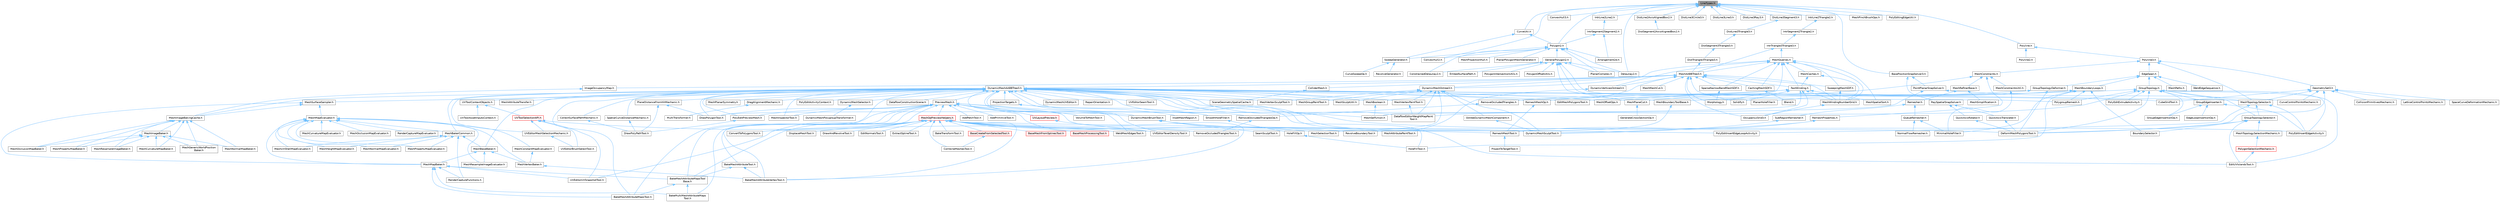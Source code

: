 digraph "LineTypes.h"
{
 // INTERACTIVE_SVG=YES
 // LATEX_PDF_SIZE
  bgcolor="transparent";
  edge [fontname=Helvetica,fontsize=10,labelfontname=Helvetica,labelfontsize=10];
  node [fontname=Helvetica,fontsize=10,shape=box,height=0.2,width=0.4];
  Node1 [id="Node000001",label="LineTypes.h",height=0.2,width=0.4,color="gray40", fillcolor="grey60", style="filled", fontcolor="black",tooltip=" "];
  Node1 -> Node2 [id="edge1_Node000001_Node000002",dir="back",color="steelblue1",style="solid",tooltip=" "];
  Node2 [id="Node000002",label="BasePositionSnapSolver3.h",height=0.2,width=0.4,color="grey40", fillcolor="white", style="filled",URL="$d4/d62/BasePositionSnapSolver3_8h.html",tooltip=" "];
  Node2 -> Node3 [id="edge2_Node000002_Node000003",dir="back",color="steelblue1",style="solid",tooltip=" "];
  Node3 [id="Node000003",label="PointPlanarSnapSolver.h",height=0.2,width=0.4,color="grey40", fillcolor="white", style="filled",URL="$d7/de6/PointPlanarSnapSolver_8h.html",tooltip=" "];
  Node3 -> Node4 [id="edge3_Node000003_Node000004",dir="back",color="steelblue1",style="solid",tooltip=" "];
  Node4 [id="Node000004",label="CurveControlPointsMechanic.h",height=0.2,width=0.4,color="grey40", fillcolor="white", style="filled",URL="$d4/d87/CurveControlPointsMechanic_8h.html",tooltip=" "];
  Node3 -> Node5 [id="edge4_Node000003_Node000005",dir="back",color="steelblue1",style="solid",tooltip=" "];
  Node5 [id="Node000005",label="DrawPolygonTool.h",height=0.2,width=0.4,color="grey40", fillcolor="white", style="filled",URL="$d0/d15/DrawPolygonTool_8h.html",tooltip=" "];
  Node2 -> Node6 [id="edge5_Node000002_Node000006",dir="back",color="steelblue1",style="solid",tooltip=" "];
  Node6 [id="Node000006",label="RaySpatialSnapSolver.h",height=0.2,width=0.4,color="grey40", fillcolor="white", style="filled",URL="$d5/d2f/RaySpatialSnapSolver_8h.html",tooltip=" "];
  Node6 -> Node7 [id="edge6_Node000006_Node000007",dir="back",color="steelblue1",style="solid",tooltip=" "];
  Node7 [id="Node000007",label="QuickAxisRotator.h",height=0.2,width=0.4,color="grey40", fillcolor="white", style="filled",URL="$d4/d34/QuickAxisRotator_8h.html",tooltip=" "];
  Node7 -> Node8 [id="edge7_Node000007_Node000008",dir="back",color="steelblue1",style="solid",tooltip=" "];
  Node8 [id="Node000008",label="DeformMeshPolygonsTool.h",height=0.2,width=0.4,color="grey40", fillcolor="white", style="filled",URL="$db/d72/DeformMeshPolygonsTool_8h.html",tooltip=" "];
  Node6 -> Node9 [id="edge8_Node000006_Node000009",dir="back",color="steelblue1",style="solid",tooltip=" "];
  Node9 [id="Node000009",label="QuickAxisTranslater.h",height=0.2,width=0.4,color="grey40", fillcolor="white", style="filled",URL="$dd/d73/QuickAxisTranslater_8h.html",tooltip=" "];
  Node9 -> Node8 [id="edge9_Node000009_Node000008",dir="back",color="steelblue1",style="solid",tooltip=" "];
  Node1 -> Node10 [id="edge10_Node000001_Node000010",dir="back",color="steelblue1",style="solid",tooltip=" "];
  Node10 [id="Node000010",label="ConvexHull2.h",height=0.2,width=0.4,color="grey40", fillcolor="white", style="filled",URL="$df/dc5/ConvexHull2_8h.html",tooltip=" "];
  Node1 -> Node11 [id="edge11_Node000001_Node000011",dir="back",color="steelblue1",style="solid",tooltip=" "];
  Node11 [id="Node000011",label="ConvexHull3.h",height=0.2,width=0.4,color="grey40", fillcolor="white", style="filled",URL="$d2/d83/ConvexHull3_8h.html",tooltip=" "];
  Node1 -> Node12 [id="edge12_Node000001_Node000012",dir="back",color="steelblue1",style="solid",tooltip=" "];
  Node12 [id="Node000012",label="CurveUtil.h",height=0.2,width=0.4,color="grey40", fillcolor="white", style="filled",URL="$da/d1c/CurveUtil_8h.html",tooltip=" "];
  Node12 -> Node13 [id="edge13_Node000012_Node000013",dir="back",color="steelblue1",style="solid",tooltip=" "];
  Node13 [id="Node000013",label="Polygon2.h",height=0.2,width=0.4,color="grey40", fillcolor="white", style="filled",URL="$d7/d51/Polygon2_8h.html",tooltip=" "];
  Node13 -> Node14 [id="edge14_Node000013_Node000014",dir="back",color="steelblue1",style="solid",tooltip=" "];
  Node14 [id="Node000014",label="Arrangement2d.h",height=0.2,width=0.4,color="grey40", fillcolor="white", style="filled",URL="$de/d7e/Arrangement2d_8h.html",tooltip=" "];
  Node13 -> Node15 [id="edge15_Node000013_Node000015",dir="back",color="steelblue1",style="solid",tooltip=" "];
  Node15 [id="Node000015",label="ConstrainedDelaunay2.h",height=0.2,width=0.4,color="grey40", fillcolor="white", style="filled",URL="$de/dbf/ConstrainedDelaunay2_8h.html",tooltip=" "];
  Node13 -> Node10 [id="edge16_Node000013_Node000010",dir="back",color="steelblue1",style="solid",tooltip=" "];
  Node13 -> Node16 [id="edge17_Node000013_Node000016",dir="back",color="steelblue1",style="solid",tooltip=" "];
  Node16 [id="Node000016",label="Delaunay2.h",height=0.2,width=0.4,color="grey40", fillcolor="white", style="filled",URL="$d2/d4c/Delaunay2_8h.html",tooltip=" "];
  Node13 -> Node17 [id="edge18_Node000013_Node000017",dir="back",color="steelblue1",style="solid",tooltip=" "];
  Node17 [id="Node000017",label="GeneralPolygon2.h",height=0.2,width=0.4,color="grey40", fillcolor="white", style="filled",URL="$d2/d10/GeneralPolygon2_8h.html",tooltip=" "];
  Node17 -> Node15 [id="edge19_Node000017_Node000015",dir="back",color="steelblue1",style="solid",tooltip=" "];
  Node17 -> Node16 [id="edge20_Node000017_Node000016",dir="back",color="steelblue1",style="solid",tooltip=" "];
  Node17 -> Node18 [id="edge21_Node000017_Node000018",dir="back",color="steelblue1",style="solid",tooltip=" "];
  Node18 [id="Node000018",label="EmbedSurfacePath.h",height=0.2,width=0.4,color="grey40", fillcolor="white", style="filled",URL="$d6/da4/EmbedSurfacePath_8h.html",tooltip=" "];
  Node17 -> Node19 [id="edge22_Node000017_Node000019",dir="back",color="steelblue1",style="solid",tooltip=" "];
  Node19 [id="Node000019",label="MeshPlaneCut.h",height=0.2,width=0.4,color="grey40", fillcolor="white", style="filled",URL="$d1/d3d/MeshPlaneCut_8h.html",tooltip=" "];
  Node19 -> Node20 [id="edge23_Node000019_Node000020",dir="back",color="steelblue1",style="solid",tooltip=" "];
  Node20 [id="Node000020",label="GenerateCrossSectionOp.h",height=0.2,width=0.4,color="grey40", fillcolor="white", style="filled",URL="$d2/d21/GenerateCrossSectionOp_8h.html",tooltip=" "];
  Node17 -> Node21 [id="edge24_Node000017_Node000021",dir="back",color="steelblue1",style="solid",tooltip=" "];
  Node21 [id="Node000021",label="PlanarComplex.h",height=0.2,width=0.4,color="grey40", fillcolor="white", style="filled",URL="$dc/dcc/PlanarComplex_8h.html",tooltip=" "];
  Node17 -> Node22 [id="edge25_Node000017_Node000022",dir="back",color="steelblue1",style="solid",tooltip=" "];
  Node22 [id="Node000022",label="PlanarHoleFiller.h",height=0.2,width=0.4,color="grey40", fillcolor="white", style="filled",URL="$df/d0f/PlanarHoleFiller_8h.html",tooltip=" "];
  Node17 -> Node23 [id="edge26_Node000017_Node000023",dir="back",color="steelblue1",style="solid",tooltip=" "];
  Node23 [id="Node000023",label="PolygonIntersectionUtils.h",height=0.2,width=0.4,color="grey40", fillcolor="white", style="filled",URL="$d6/d8c/PolygonIntersectionUtils_8h.html",tooltip=" "];
  Node17 -> Node24 [id="edge27_Node000017_Node000024",dir="back",color="steelblue1",style="solid",tooltip=" "];
  Node24 [id="Node000024",label="PolygonOffsetUtils.h",height=0.2,width=0.4,color="grey40", fillcolor="white", style="filled",URL="$d6/dd5/PolygonOffsetUtils_8h.html",tooltip=" "];
  Node17 -> Node25 [id="edge28_Node000017_Node000025",dir="back",color="steelblue1",style="solid",tooltip=" "];
  Node25 [id="Node000025",label="PolygroupRemesh.h",height=0.2,width=0.4,color="grey40", fillcolor="white", style="filled",URL="$d7/df6/PolygroupRemesh_8h.html",tooltip=" "];
  Node13 -> Node26 [id="edge29_Node000013_Node000026",dir="back",color="steelblue1",style="solid",tooltip=" "];
  Node26 [id="Node000026",label="MeshProjectionHull.h",height=0.2,width=0.4,color="grey40", fillcolor="white", style="filled",URL="$dc/d5e/MeshProjectionHull_8h.html",tooltip=" "];
  Node13 -> Node21 [id="edge30_Node000013_Node000021",dir="back",color="steelblue1",style="solid",tooltip=" "];
  Node13 -> Node27 [id="edge31_Node000013_Node000027",dir="back",color="steelblue1",style="solid",tooltip=" "];
  Node27 [id="Node000027",label="PlanarPolygonMeshGenerator.h",height=0.2,width=0.4,color="grey40", fillcolor="white", style="filled",URL="$d4/db4/PlanarPolygonMeshGenerator_8h.html",tooltip=" "];
  Node13 -> Node28 [id="edge32_Node000013_Node000028",dir="back",color="steelblue1",style="solid",tooltip=" "];
  Node28 [id="Node000028",label="SweepGenerator.h",height=0.2,width=0.4,color="grey40", fillcolor="white", style="filled",URL="$df/dab/SweepGenerator_8h.html",tooltip=" "];
  Node28 -> Node29 [id="edge33_Node000028_Node000029",dir="back",color="steelblue1",style="solid",tooltip=" "];
  Node29 [id="Node000029",label="CurveSweepOp.h",height=0.2,width=0.4,color="grey40", fillcolor="white", style="filled",URL="$da/d58/CurveSweepOp_8h.html",tooltip=" "];
  Node28 -> Node30 [id="edge34_Node000028_Node000030",dir="back",color="steelblue1",style="solid",tooltip=" "];
  Node30 [id="Node000030",label="RevolveGenerator.h",height=0.2,width=0.4,color="grey40", fillcolor="white", style="filled",URL="$dd/d0a/RevolveGenerator_8h.html",tooltip=" "];
  Node12 -> Node28 [id="edge35_Node000012_Node000028",dir="back",color="steelblue1",style="solid",tooltip=" "];
  Node1 -> Node16 [id="edge36_Node000001_Node000016",dir="back",color="steelblue1",style="solid",tooltip=" "];
  Node1 -> Node31 [id="edge37_Node000001_Node000031",dir="back",color="steelblue1",style="solid",tooltip=" "];
  Node31 [id="Node000031",label="DistLine2AxisAlignedBox2.h",height=0.2,width=0.4,color="grey40", fillcolor="white", style="filled",URL="$da/d61/DistLine2AxisAlignedBox2_8h.html",tooltip=" "];
  Node31 -> Node32 [id="edge38_Node000031_Node000032",dir="back",color="steelblue1",style="solid",tooltip=" "];
  Node32 [id="Node000032",label="DistSegment2AxisAlignedBox2.h",height=0.2,width=0.4,color="grey40", fillcolor="white", style="filled",URL="$da/da9/DistSegment2AxisAlignedBox2_8h.html",tooltip=" "];
  Node1 -> Node33 [id="edge39_Node000001_Node000033",dir="back",color="steelblue1",style="solid",tooltip=" "];
  Node33 [id="Node000033",label="DistLine3Circle3.h",height=0.2,width=0.4,color="grey40", fillcolor="white", style="filled",URL="$dc/d29/DistLine3Circle3_8h.html",tooltip=" "];
  Node1 -> Node34 [id="edge40_Node000001_Node000034",dir="back",color="steelblue1",style="solid",tooltip=" "];
  Node34 [id="Node000034",label="DistLine3Line3.h",height=0.2,width=0.4,color="grey40", fillcolor="white", style="filled",URL="$de/de2/DistLine3Line3_8h.html",tooltip=" "];
  Node1 -> Node35 [id="edge41_Node000001_Node000035",dir="back",color="steelblue1",style="solid",tooltip=" "];
  Node35 [id="Node000035",label="DistLine3Ray3.h",height=0.2,width=0.4,color="grey40", fillcolor="white", style="filled",URL="$d3/dcb/DistLine3Ray3_8h.html",tooltip=" "];
  Node1 -> Node36 [id="edge42_Node000001_Node000036",dir="back",color="steelblue1",style="solid",tooltip=" "];
  Node36 [id="Node000036",label="DistLine3Segment3.h",height=0.2,width=0.4,color="grey40", fillcolor="white", style="filled",URL="$dc/d93/DistLine3Segment3_8h.html",tooltip=" "];
  Node36 -> Node37 [id="edge43_Node000036_Node000037",dir="back",color="steelblue1",style="solid",tooltip=" "];
  Node37 [id="Node000037",label="DistLine3Triangle3.h",height=0.2,width=0.4,color="grey40", fillcolor="white", style="filled",URL="$de/dee/DistLine3Triangle3_8h.html",tooltip=" "];
  Node37 -> Node38 [id="edge44_Node000037_Node000038",dir="back",color="steelblue1",style="solid",tooltip=" "];
  Node38 [id="Node000038",label="DistSegment3Triangle3.h",height=0.2,width=0.4,color="grey40", fillcolor="white", style="filled",URL="$d0/d42/DistSegment3Triangle3_8h.html",tooltip=" "];
  Node38 -> Node39 [id="edge45_Node000038_Node000039",dir="back",color="steelblue1",style="solid",tooltip=" "];
  Node39 [id="Node000039",label="DistTriangle3Triangle3.h",height=0.2,width=0.4,color="grey40", fillcolor="white", style="filled",URL="$d3/d05/DistTriangle3Triangle3_8h.html",tooltip=" "];
  Node39 -> Node40 [id="edge46_Node000039_Node000040",dir="back",color="steelblue1",style="solid",tooltip=" "];
  Node40 [id="Node000040",label="MeshAABBTree3.h",height=0.2,width=0.4,color="grey40", fillcolor="white", style="filled",URL="$d8/d90/MeshAABBTree3_8h.html",tooltip=" "];
  Node40 -> Node41 [id="edge47_Node000040_Node000041",dir="back",color="steelblue1",style="solid",tooltip=" "];
  Node41 [id="Node000041",label="CachingMeshSDF.h",height=0.2,width=0.4,color="grey40", fillcolor="white", style="filled",URL="$d3/de9/CachingMeshSDF_8h.html",tooltip=" "];
  Node41 -> Node42 [id="edge48_Node000041_Node000042",dir="back",color="steelblue1",style="solid",tooltip=" "];
  Node42 [id="Node000042",label="Blend.h",height=0.2,width=0.4,color="grey40", fillcolor="white", style="filled",URL="$d4/d80/Blend_8h.html",tooltip=" "];
  Node40 -> Node43 [id="edge49_Node000040_Node000043",dir="back",color="steelblue1",style="solid",tooltip=" "];
  Node43 [id="Node000043",label="ColliderMesh.h",height=0.2,width=0.4,color="grey40", fillcolor="white", style="filled",URL="$d8/d3c/ColliderMesh_8h.html",tooltip=" "];
  Node43 -> Node44 [id="edge50_Node000043_Node000044",dir="back",color="steelblue1",style="solid",tooltip=" "];
  Node44 [id="Node000044",label="SceneGeometrySpatialCache.h",height=0.2,width=0.4,color="grey40", fillcolor="white", style="filled",URL="$d6/d6f/SceneGeometrySpatialCache_8h.html",tooltip=" "];
  Node40 -> Node45 [id="edge51_Node000040_Node000045",dir="back",color="steelblue1",style="solid",tooltip=" "];
  Node45 [id="Node000045",label="DynamicMeshAABBTree3.h",height=0.2,width=0.4,color="grey40", fillcolor="white", style="filled",URL="$d5/d0d/DynamicMeshAABBTree3_8h.html",tooltip=" "];
  Node45 -> Node46 [id="edge52_Node000045_Node000046",dir="back",color="steelblue1",style="solid",tooltip=" "];
  Node46 [id="Node000046",label="BakeMeshAttributeMapsTool.h",height=0.2,width=0.4,color="grey40", fillcolor="white", style="filled",URL="$d8/d14/BakeMeshAttributeMapsTool_8h.html",tooltip=" "];
  Node45 -> Node47 [id="edge53_Node000045_Node000047",dir="back",color="steelblue1",style="solid",tooltip=" "];
  Node47 [id="Node000047",label="BakeMeshAttributeVertexTool.h",height=0.2,width=0.4,color="grey40", fillcolor="white", style="filled",URL="$d6/d76/BakeMeshAttributeVertexTool_8h.html",tooltip=" "];
  Node45 -> Node48 [id="edge54_Node000045_Node000048",dir="back",color="steelblue1",style="solid",tooltip=" "];
  Node48 [id="Node000048",label="CollectSurfacePathMechanic.h",height=0.2,width=0.4,color="grey40", fillcolor="white", style="filled",URL="$d5/dd0/CollectSurfacePathMechanic_8h.html",tooltip=" "];
  Node48 -> Node49 [id="edge55_Node000048_Node000049",dir="back",color="steelblue1",style="solid",tooltip=" "];
  Node49 [id="Node000049",label="DrawPolyPathTool.h",height=0.2,width=0.4,color="grey40", fillcolor="white", style="filled",URL="$dc/d3e/DrawPolyPathTool_8h.html",tooltip=" "];
  Node45 -> Node50 [id="edge56_Node000045_Node000050",dir="back",color="steelblue1",style="solid",tooltip=" "];
  Node50 [id="Node000050",label="CubeGridTool.h",height=0.2,width=0.4,color="grey40", fillcolor="white", style="filled",URL="$d3/d38/CubeGridTool_8h.html",tooltip=" "];
  Node45 -> Node51 [id="edge57_Node000045_Node000051",dir="back",color="steelblue1",style="solid",tooltip=" "];
  Node51 [id="Node000051",label="DataflowConstructionScene.h",height=0.2,width=0.4,color="grey40", fillcolor="white", style="filled",URL="$d7/d24/DataflowConstructionScene_8h.html",tooltip=" "];
  Node45 -> Node52 [id="edge58_Node000045_Node000052",dir="back",color="steelblue1",style="solid",tooltip=" "];
  Node52 [id="Node000052",label="DataflowEditorWeightMapPaint\lTool.h",height=0.2,width=0.4,color="grey40", fillcolor="white", style="filled",URL="$db/d46/DataflowEditorWeightMapPaintTool_8h.html",tooltip=" "];
  Node45 -> Node8 [id="edge59_Node000045_Node000008",dir="back",color="steelblue1",style="solid",tooltip=" "];
  Node45 -> Node53 [id="edge60_Node000045_Node000053",dir="back",color="steelblue1",style="solid",tooltip=" "];
  Node53 [id="Node000053",label="DragAlignmentMechanic.h",height=0.2,width=0.4,color="grey40", fillcolor="white", style="filled",URL="$d1/d74/DragAlignmentMechanic_8h.html",tooltip=" "];
  Node53 -> Node54 [id="edge61_Node000053_Node000054",dir="back",color="steelblue1",style="solid",tooltip=" "];
  Node54 [id="Node000054",label="MultiTransformer.h",height=0.2,width=0.4,color="grey40", fillcolor="white", style="filled",URL="$d1/d6f/MultiTransformer_8h.html",tooltip=" "];
  Node45 -> Node5 [id="edge62_Node000045_Node000005",dir="back",color="steelblue1",style="solid",tooltip=" "];
  Node45 -> Node55 [id="edge63_Node000045_Node000055",dir="back",color="steelblue1",style="solid",tooltip=" "];
  Node55 [id="Node000055",label="DynamicMeshBrushTool.h",height=0.2,width=0.4,color="grey40", fillcolor="white", style="filled",URL="$da/d04/DynamicMeshBrushTool_8h.html",tooltip=" "];
  Node55 -> Node56 [id="edge64_Node000055_Node000056",dir="back",color="steelblue1",style="solid",tooltip=" "];
  Node56 [id="Node000056",label="MeshAttributePaintTool.h",height=0.2,width=0.4,color="grey40", fillcolor="white", style="filled",URL="$d3/d29/MeshAttributePaintTool_8h.html",tooltip=" "];
  Node55 -> Node57 [id="edge65_Node000055_Node000057",dir="back",color="steelblue1",style="solid",tooltip=" "];
  Node57 [id="Node000057",label="MeshSelectionTool.h",height=0.2,width=0.4,color="grey40", fillcolor="white", style="filled",URL="$d8/d80/MeshSelectionTool_8h.html",tooltip=" "];
  Node55 -> Node58 [id="edge66_Node000055_Node000058",dir="back",color="steelblue1",style="solid",tooltip=" "];
  Node58 [id="Node000058",label="SeamSculptTool.h",height=0.2,width=0.4,color="grey40", fillcolor="white", style="filled",URL="$d1/d31/SeamSculptTool_8h.html",tooltip=" "];
  Node45 -> Node59 [id="edge67_Node000045_Node000059",dir="back",color="steelblue1",style="solid",tooltip=" "];
  Node59 [id="Node000059",label="DynamicMeshSculptTool.h",height=0.2,width=0.4,color="grey40", fillcolor="white", style="filled",URL="$d6/d16/DynamicMeshSculptTool_8h.html",tooltip=" "];
  Node45 -> Node60 [id="edge68_Node000045_Node000060",dir="back",color="steelblue1",style="solid",tooltip=" "];
  Node60 [id="Node000060",label="DynamicMeshSelector.h",height=0.2,width=0.4,color="grey40", fillcolor="white", style="filled",URL="$dc/d01/DynamicMeshSelector_8h.html",tooltip=" "];
  Node60 -> Node61 [id="edge69_Node000060_Node000061",dir="back",color="steelblue1",style="solid",tooltip=" "];
  Node61 [id="Node000061",label="DynamicMeshPolygroupTransformer.h",height=0.2,width=0.4,color="grey40", fillcolor="white", style="filled",URL="$dc/db2/DynamicMeshPolygroupTransformer_8h.html",tooltip=" "];
  Node45 -> Node62 [id="edge70_Node000045_Node000062",dir="back",color="steelblue1",style="solid",tooltip=" "];
  Node62 [id="Node000062",label="DynamicMeshUVEditor.h",height=0.2,width=0.4,color="grey40", fillcolor="white", style="filled",URL="$d9/d1e/DynamicMeshUVEditor_8h.html",tooltip=" "];
  Node45 -> Node63 [id="edge71_Node000045_Node000063",dir="back",color="steelblue1",style="solid",tooltip=" "];
  Node63 [id="Node000063",label="EditMeshPolygonsTool.h",height=0.2,width=0.4,color="grey40", fillcolor="white", style="filled",URL="$d5/d72/EditMeshPolygonsTool_8h.html",tooltip=" "];
  Node45 -> Node64 [id="edge72_Node000045_Node000064",dir="back",color="steelblue1",style="solid",tooltip=" "];
  Node64 [id="Node000064",label="EditUVIslandsTool.h",height=0.2,width=0.4,color="grey40", fillcolor="white", style="filled",URL="$d0/de4/EditUVIslandsTool_8h.html",tooltip=" "];
  Node45 -> Node65 [id="edge73_Node000045_Node000065",dir="back",color="steelblue1",style="solid",tooltip=" "];
  Node65 [id="Node000065",label="HoleFillTool.h",height=0.2,width=0.4,color="grey40", fillcolor="white", style="filled",URL="$da/d02/HoleFillTool_8h.html",tooltip=" "];
  Node45 -> Node66 [id="edge74_Node000045_Node000066",dir="back",color="steelblue1",style="solid",tooltip=" "];
  Node66 [id="Node000066",label="MeshAttributeTransfer.h",height=0.2,width=0.4,color="grey40", fillcolor="white", style="filled",URL="$dc/d1c/MeshAttributeTransfer_8h.html",tooltip=" "];
  Node45 -> Node67 [id="edge75_Node000045_Node000067",dir="back",color="steelblue1",style="solid",tooltip=" "];
  Node67 [id="Node000067",label="MeshBakerCommon.h",height=0.2,width=0.4,color="grey40", fillcolor="white", style="filled",URL="$d9/d92/MeshBakerCommon_8h.html",tooltip=" "];
  Node67 -> Node68 [id="edge76_Node000067_Node000068",dir="back",color="steelblue1",style="solid",tooltip=" "];
  Node68 [id="Node000068",label="MeshBaseBaker.h",height=0.2,width=0.4,color="grey40", fillcolor="white", style="filled",URL="$d7/ddc/MeshBaseBaker_8h.html",tooltip=" "];
  Node68 -> Node69 [id="edge77_Node000068_Node000069",dir="back",color="steelblue1",style="solid",tooltip=" "];
  Node69 [id="Node000069",label="MeshMapBaker.h",height=0.2,width=0.4,color="grey40", fillcolor="white", style="filled",URL="$d5/d05/MeshMapBaker_8h.html",tooltip=" "];
  Node69 -> Node46 [id="edge78_Node000069_Node000046",dir="back",color="steelblue1",style="solid",tooltip=" "];
  Node69 -> Node70 [id="edge79_Node000069_Node000070",dir="back",color="steelblue1",style="solid",tooltip=" "];
  Node70 [id="Node000070",label="BakeMeshAttributeMapsTool\lBase.h",height=0.2,width=0.4,color="grey40", fillcolor="white", style="filled",URL="$dc/d68/BakeMeshAttributeMapsToolBase_8h.html",tooltip=" "];
  Node70 -> Node46 [id="edge80_Node000070_Node000046",dir="back",color="steelblue1",style="solid",tooltip=" "];
  Node70 -> Node71 [id="edge81_Node000070_Node000071",dir="back",color="steelblue1",style="solid",tooltip=" "];
  Node71 [id="Node000071",label="BakeMultiMeshAttributeMaps\lTool.h",height=0.2,width=0.4,color="grey40", fillcolor="white", style="filled",URL="$d7/d65/BakeMultiMeshAttributeMapsTool_8h.html",tooltip=" "];
  Node69 -> Node71 [id="edge82_Node000069_Node000071",dir="back",color="steelblue1",style="solid",tooltip=" "];
  Node69 -> Node72 [id="edge83_Node000069_Node000072",dir="back",color="steelblue1",style="solid",tooltip=" "];
  Node72 [id="Node000072",label="RenderCaptureFunctions.h",height=0.2,width=0.4,color="grey40", fillcolor="white", style="filled",URL="$d3/dc6/RenderCaptureFunctions_8h.html",tooltip=" "];
  Node69 -> Node73 [id="edge84_Node000069_Node000073",dir="back",color="steelblue1",style="solid",tooltip=" "];
  Node73 [id="Node000073",label="UVEditorUVSnapshotTool.h",height=0.2,width=0.4,color="grey40", fillcolor="white", style="filled",URL="$d4/dd6/UVEditorUVSnapshotTool_8h.html",tooltip=" "];
  Node68 -> Node74 [id="edge85_Node000068_Node000074",dir="back",color="steelblue1",style="solid",tooltip=" "];
  Node74 [id="Node000074",label="MeshResampleImageEvaluator.h",height=0.2,width=0.4,color="grey40", fillcolor="white", style="filled",URL="$df/de3/MeshResampleImageEvaluator_8h.html",tooltip=" "];
  Node68 -> Node75 [id="edge86_Node000068_Node000075",dir="back",color="steelblue1",style="solid",tooltip=" "];
  Node75 [id="Node000075",label="MeshVertexBaker.h",height=0.2,width=0.4,color="grey40", fillcolor="white", style="filled",URL="$df/d96/MeshVertexBaker_8h.html",tooltip=" "];
  Node75 -> Node47 [id="edge87_Node000075_Node000047",dir="back",color="steelblue1",style="solid",tooltip=" "];
  Node67 -> Node76 [id="edge88_Node000067_Node000076",dir="back",color="steelblue1",style="solid",tooltip=" "];
  Node76 [id="Node000076",label="MeshHeightMapEvaluator.h",height=0.2,width=0.4,color="grey40", fillcolor="white", style="filled",URL="$df/d45/MeshHeightMapEvaluator_8h.html",tooltip=" "];
  Node67 -> Node77 [id="edge89_Node000067_Node000077",dir="back",color="steelblue1",style="solid",tooltip=" "];
  Node77 [id="Node000077",label="MeshNormalMapEvaluator.h",height=0.2,width=0.4,color="grey40", fillcolor="white", style="filled",URL="$da/d03/MeshNormalMapEvaluator_8h.html",tooltip=" "];
  Node67 -> Node78 [id="edge90_Node000067_Node000078",dir="back",color="steelblue1",style="solid",tooltip=" "];
  Node78 [id="Node000078",label="MeshPropertyMapEvaluator.h",height=0.2,width=0.4,color="grey40", fillcolor="white", style="filled",URL="$d5/d6f/MeshPropertyMapEvaluator_8h.html",tooltip=" "];
  Node67 -> Node79 [id="edge91_Node000067_Node000079",dir="back",color="steelblue1",style="solid",tooltip=" "];
  Node79 [id="Node000079",label="MeshUVShellMapEvaluator.h",height=0.2,width=0.4,color="grey40", fillcolor="white", style="filled",URL="$da/d27/MeshUVShellMapEvaluator_8h.html",tooltip=" "];
  Node67 -> Node72 [id="edge92_Node000067_Node000072",dir="back",color="steelblue1",style="solid",tooltip=" "];
  Node45 -> Node68 [id="edge93_Node000045_Node000068",dir="back",color="steelblue1",style="solid",tooltip=" "];
  Node45 -> Node80 [id="edge94_Node000045_Node000080",dir="back",color="steelblue1",style="solid",tooltip=" "];
  Node80 [id="Node000080",label="MeshBoolean.h",height=0.2,width=0.4,color="grey40", fillcolor="white", style="filled",URL="$dc/d24/MeshBoolean_8h.html",tooltip=" "];
  Node80 -> Node81 [id="edge95_Node000080_Node000081",dir="back",color="steelblue1",style="solid",tooltip=" "];
  Node81 [id="Node000081",label="MeshSelfUnion.h",height=0.2,width=0.4,color="grey40", fillcolor="white", style="filled",URL="$d0/d5f/MeshSelfUnion_8h.html",tooltip=" "];
  Node45 -> Node82 [id="edge96_Node000045_Node000082",dir="back",color="steelblue1",style="solid",tooltip=" "];
  Node82 [id="Node000082",label="MeshBoundaryToolBase.h",height=0.2,width=0.4,color="grey40", fillcolor="white", style="filled",URL="$dd/da3/MeshBoundaryToolBase_8h.html",tooltip=" "];
  Node82 -> Node83 [id="edge97_Node000082_Node000083",dir="back",color="steelblue1",style="solid",tooltip=" "];
  Node83 [id="Node000083",label="RevolveBoundaryTool.h",height=0.2,width=0.4,color="grey40", fillcolor="white", style="filled",URL="$da/dce/RevolveBoundaryTool_8h.html",tooltip=" "];
  Node45 -> Node84 [id="edge98_Node000045_Node000084",dir="back",color="steelblue1",style="solid",tooltip=" "];
  Node84 [id="Node000084",label="MeshGroupPaintTool.h",height=0.2,width=0.4,color="grey40", fillcolor="white", style="filled",URL="$dd/d04/MeshGroupPaintTool_8h.html",tooltip=" "];
  Node45 -> Node85 [id="edge99_Node000045_Node000085",dir="back",color="steelblue1",style="solid",tooltip=" "];
  Node85 [id="Node000085",label="MeshImageBakingCache.h",height=0.2,width=0.4,color="grey40", fillcolor="white", style="filled",URL="$dd/d09/MeshImageBakingCache_8h.html",tooltip=" "];
  Node85 -> Node86 [id="edge100_Node000085_Node000086",dir="back",color="steelblue1",style="solid",tooltip=" "];
  Node86 [id="Node000086",label="MeshCurvatureMapBaker.h",height=0.2,width=0.4,color="grey40", fillcolor="white", style="filled",URL="$d8/ddd/MeshCurvatureMapBaker_8h.html",tooltip=" "];
  Node85 -> Node87 [id="edge101_Node000085_Node000087",dir="back",color="steelblue1",style="solid",tooltip=" "];
  Node87 [id="Node000087",label="MeshGenericWorldPosition\lBaker.h",height=0.2,width=0.4,color="grey40", fillcolor="white", style="filled",URL="$df/d9a/MeshGenericWorldPositionBaker_8h.html",tooltip=" "];
  Node85 -> Node88 [id="edge102_Node000085_Node000088",dir="back",color="steelblue1",style="solid",tooltip=" "];
  Node88 [id="Node000088",label="MeshImageBaker.h",height=0.2,width=0.4,color="grey40", fillcolor="white", style="filled",URL="$df/d35/MeshImageBaker_8h.html",tooltip=" "];
  Node88 -> Node86 [id="edge103_Node000088_Node000086",dir="back",color="steelblue1",style="solid",tooltip=" "];
  Node88 -> Node87 [id="edge104_Node000088_Node000087",dir="back",color="steelblue1",style="solid",tooltip=" "];
  Node88 -> Node89 [id="edge105_Node000088_Node000089",dir="back",color="steelblue1",style="solid",tooltip=" "];
  Node89 [id="Node000089",label="MeshNormalMapBaker.h",height=0.2,width=0.4,color="grey40", fillcolor="white", style="filled",URL="$d5/dff/MeshNormalMapBaker_8h.html",tooltip=" "];
  Node88 -> Node90 [id="edge106_Node000088_Node000090",dir="back",color="steelblue1",style="solid",tooltip=" "];
  Node90 [id="Node000090",label="MeshOcclusionMapBaker.h",height=0.2,width=0.4,color="grey40", fillcolor="white", style="filled",URL="$dd/d77/MeshOcclusionMapBaker_8h.html",tooltip=" "];
  Node88 -> Node91 [id="edge107_Node000088_Node000091",dir="back",color="steelblue1",style="solid",tooltip=" "];
  Node91 [id="Node000091",label="MeshPropertyMapBaker.h",height=0.2,width=0.4,color="grey40", fillcolor="white", style="filled",URL="$d1/dcf/MeshPropertyMapBaker_8h.html",tooltip=" "];
  Node88 -> Node92 [id="edge108_Node000088_Node000092",dir="back",color="steelblue1",style="solid",tooltip=" "];
  Node92 [id="Node000092",label="MeshResampleImageBaker.h",height=0.2,width=0.4,color="grey40", fillcolor="white", style="filled",URL="$d4/d00/MeshResampleImageBaker_8h.html",tooltip=" "];
  Node85 -> Node89 [id="edge109_Node000085_Node000089",dir="back",color="steelblue1",style="solid",tooltip=" "];
  Node85 -> Node90 [id="edge110_Node000085_Node000090",dir="back",color="steelblue1",style="solid",tooltip=" "];
  Node85 -> Node91 [id="edge111_Node000085_Node000091",dir="back",color="steelblue1",style="solid",tooltip=" "];
  Node85 -> Node92 [id="edge112_Node000085_Node000092",dir="back",color="steelblue1",style="solid",tooltip=" "];
  Node45 -> Node93 [id="edge113_Node000045_Node000093",dir="back",color="steelblue1",style="solid",tooltip=" "];
  Node93 [id="Node000093",label="MeshInspectorTool.h",height=0.2,width=0.4,color="grey40", fillcolor="white", style="filled",URL="$de/da1/MeshInspectorTool_8h.html",tooltip=" "];
  Node45 -> Node94 [id="edge114_Node000045_Node000094",dir="back",color="steelblue1",style="solid",tooltip=" "];
  Node94 [id="Node000094",label="MeshOffsetOps.h",height=0.2,width=0.4,color="grey40", fillcolor="white", style="filled",URL="$da/d6c/MeshOffsetOps_8h.html",tooltip=" "];
  Node45 -> Node95 [id="edge115_Node000045_Node000095",dir="back",color="steelblue1",style="solid",tooltip=" "];
  Node95 [id="Node000095",label="MeshPlanarSymmetry.h",height=0.2,width=0.4,color="grey40", fillcolor="white", style="filled",URL="$d7/d1d/MeshPlanarSymmetry_8h.html",tooltip=" "];
  Node45 -> Node96 [id="edge116_Node000045_Node000096",dir="back",color="steelblue1",style="solid",tooltip=" "];
  Node96 [id="Node000096",label="MeshSculptUtil.h",height=0.2,width=0.4,color="grey40", fillcolor="white", style="filled",URL="$dc/de1/MeshSculptUtil_8h.html",tooltip=" "];
  Node45 -> Node81 [id="edge117_Node000045_Node000081",dir="back",color="steelblue1",style="solid",tooltip=" "];
  Node45 -> Node97 [id="edge118_Node000045_Node000097",dir="back",color="steelblue1",style="solid",tooltip=" "];
  Node97 [id="Node000097",label="MeshSurfaceSampler.h",height=0.2,width=0.4,color="grey40", fillcolor="white", style="filled",URL="$de/d0c/MeshSurfaceSampler_8h.html",tooltip=" "];
  Node97 -> Node85 [id="edge119_Node000097_Node000085",dir="back",color="steelblue1",style="solid",tooltip=" "];
  Node97 -> Node69 [id="edge120_Node000097_Node000069",dir="back",color="steelblue1",style="solid",tooltip=" "];
  Node97 -> Node98 [id="edge121_Node000097_Node000098",dir="back",color="steelblue1",style="solid",tooltip=" "];
  Node98 [id="Node000098",label="MeshMapEvaluator.h",height=0.2,width=0.4,color="grey40", fillcolor="white", style="filled",URL="$d1/d1f/MeshMapEvaluator_8h.html",tooltip=" "];
  Node98 -> Node67 [id="edge122_Node000098_Node000067",dir="back",color="steelblue1",style="solid",tooltip=" "];
  Node98 -> Node99 [id="edge123_Node000098_Node000099",dir="back",color="steelblue1",style="solid",tooltip=" "];
  Node99 [id="Node000099",label="MeshConstantMapEvaluator.h",height=0.2,width=0.4,color="grey40", fillcolor="white", style="filled",URL="$dd/dfb/MeshConstantMapEvaluator_8h.html",tooltip=" "];
  Node99 -> Node75 [id="edge124_Node000099_Node000075",dir="back",color="steelblue1",style="solid",tooltip=" "];
  Node98 -> Node100 [id="edge125_Node000098_Node000100",dir="back",color="steelblue1",style="solid",tooltip=" "];
  Node100 [id="Node000100",label="MeshCurvatureMapEvaluator.h",height=0.2,width=0.4,color="grey40", fillcolor="white", style="filled",URL="$d6/dc0/MeshCurvatureMapEvaluator_8h.html",tooltip=" "];
  Node98 -> Node76 [id="edge126_Node000098_Node000076",dir="back",color="steelblue1",style="solid",tooltip=" "];
  Node98 -> Node69 [id="edge127_Node000098_Node000069",dir="back",color="steelblue1",style="solid",tooltip=" "];
  Node98 -> Node77 [id="edge128_Node000098_Node000077",dir="back",color="steelblue1",style="solid",tooltip=" "];
  Node98 -> Node101 [id="edge129_Node000098_Node000101",dir="back",color="steelblue1",style="solid",tooltip=" "];
  Node101 [id="Node000101",label="MeshOcclusionMapEvaluator.h",height=0.2,width=0.4,color="grey40", fillcolor="white", style="filled",URL="$d5/dc2/MeshOcclusionMapEvaluator_8h.html",tooltip=" "];
  Node98 -> Node78 [id="edge130_Node000098_Node000078",dir="back",color="steelblue1",style="solid",tooltip=" "];
  Node98 -> Node74 [id="edge131_Node000098_Node000074",dir="back",color="steelblue1",style="solid",tooltip=" "];
  Node98 -> Node79 [id="edge132_Node000098_Node000079",dir="back",color="steelblue1",style="solid",tooltip=" "];
  Node98 -> Node75 [id="edge133_Node000098_Node000075",dir="back",color="steelblue1",style="solid",tooltip=" "];
  Node98 -> Node102 [id="edge134_Node000098_Node000102",dir="back",color="steelblue1",style="solid",tooltip=" "];
  Node102 [id="Node000102",label="RenderCaptureMapEvaluator.h",height=0.2,width=0.4,color="grey40", fillcolor="white", style="filled",URL="$d0/d5c/RenderCaptureMapEvaluator_8h.html",tooltip=" "];
  Node45 -> Node103 [id="edge135_Node000045_Node000103",dir="back",color="steelblue1",style="solid",tooltip=" "];
  Node103 [id="Node000103",label="MeshTopologySelector.h",height=0.2,width=0.4,color="grey40", fillcolor="white", style="filled",URL="$d1/db0/MeshTopologySelector_8h.html",tooltip=" "];
  Node103 -> Node104 [id="edge136_Node000103_Node000104",dir="back",color="steelblue1",style="solid",tooltip=" "];
  Node104 [id="Node000104",label="GroupTopologySelector.h",height=0.2,width=0.4,color="grey40", fillcolor="white", style="filled",URL="$dc/dfe/GroupTopologySelector_8h.html",tooltip=" "];
  Node104 -> Node105 [id="edge137_Node000104_Node000105",dir="back",color="steelblue1",style="solid",tooltip=" "];
  Node105 [id="Node000105",label="BoundarySelector.h",height=0.2,width=0.4,color="grey40", fillcolor="white", style="filled",URL="$db/dc2/BoundarySelector_8h.html",tooltip=" "];
  Node104 -> Node8 [id="edge138_Node000104_Node000008",dir="back",color="steelblue1",style="solid",tooltip=" "];
  Node104 -> Node64 [id="edge139_Node000104_Node000064",dir="back",color="steelblue1",style="solid",tooltip=" "];
  Node104 -> Node106 [id="edge140_Node000104_Node000106",dir="back",color="steelblue1",style="solid",tooltip=" "];
  Node106 [id="Node000106",label="MeshTopologySelectionMechanic.h",height=0.2,width=0.4,color="grey40", fillcolor="white", style="filled",URL="$d5/d15/MeshTopologySelectionMechanic_8h.html",tooltip=" "];
  Node106 -> Node107 [id="edge141_Node000106_Node000107",dir="back",color="steelblue1",style="solid",tooltip=" "];
  Node107 [id="Node000107",label="PolygonSelectionMechanic.h",height=0.2,width=0.4,color="red", fillcolor="#FFF0F0", style="filled",URL="$da/dff/PolygonSelectionMechanic_8h.html",tooltip=" "];
  Node107 -> Node64 [id="edge142_Node000107_Node000064",dir="back",color="steelblue1",style="solid",tooltip=" "];
  Node103 -> Node109 [id="edge143_Node000103_Node000109",dir="back",color="steelblue1",style="solid",tooltip=" "];
  Node109 [id="Node000109",label="PolyEditInsertEdgeActivity.h",height=0.2,width=0.4,color="grey40", fillcolor="white", style="filled",URL="$d1/d26/PolyEditInsertEdgeActivity_8h.html",tooltip=" "];
  Node103 -> Node110 [id="edge144_Node000103_Node000110",dir="back",color="steelblue1",style="solid",tooltip=" "];
  Node110 [id="Node000110",label="PolyEditInsertEdgeLoopActivity.h",height=0.2,width=0.4,color="grey40", fillcolor="white", style="filled",URL="$d5/d37/PolyEditInsertEdgeLoopActivity_8h.html",tooltip=" "];
  Node45 -> Node111 [id="edge145_Node000045_Node000111",dir="back",color="steelblue1",style="solid",tooltip=" "];
  Node111 [id="Node000111",label="MeshVertexPaintTool.h",height=0.2,width=0.4,color="grey40", fillcolor="white", style="filled",URL="$db/d74/MeshVertexPaintTool_8h.html",tooltip=" "];
  Node111 -> Node52 [id="edge146_Node000111_Node000052",dir="back",color="steelblue1",style="solid",tooltip=" "];
  Node45 -> Node112 [id="edge147_Node000045_Node000112",dir="back",color="steelblue1",style="solid",tooltip=" "];
  Node112 [id="Node000112",label="MeshVertexSculptTool.h",height=0.2,width=0.4,color="grey40", fillcolor="white", style="filled",URL="$dc/da6/MeshVertexSculptTool_8h.html",tooltip=" "];
  Node45 -> Node113 [id="edge148_Node000045_Node000113",dir="back",color="steelblue1",style="solid",tooltip=" "];
  Node113 [id="Node000113",label="PlaneDistanceFromHitMechanic.h",height=0.2,width=0.4,color="grey40", fillcolor="white", style="filled",URL="$dc/dea/PlaneDistanceFromHitMechanic_8h.html",tooltip=" "];
  Node113 -> Node49 [id="edge149_Node000113_Node000049",dir="back",color="steelblue1",style="solid",tooltip=" "];
  Node113 -> Node5 [id="edge150_Node000113_Node000005",dir="back",color="steelblue1",style="solid",tooltip=" "];
  Node45 -> Node114 [id="edge151_Node000045_Node000114",dir="back",color="steelblue1",style="solid",tooltip=" "];
  Node114 [id="Node000114",label="PolyEditActivityContext.h",height=0.2,width=0.4,color="grey40", fillcolor="white", style="filled",URL="$d8/d66/PolyEditActivityContext_8h.html",tooltip=" "];
  Node45 -> Node115 [id="edge152_Node000045_Node000115",dir="back",color="steelblue1",style="solid",tooltip=" "];
  Node115 [id="Node000115",label="PolyEditPreviewMesh.h",height=0.2,width=0.4,color="grey40", fillcolor="white", style="filled",URL="$d2/de8/PolyEditPreviewMesh_8h.html",tooltip=" "];
  Node115 -> Node49 [id="edge153_Node000115_Node000049",dir="back",color="steelblue1",style="solid",tooltip=" "];
  Node45 -> Node116 [id="edge154_Node000045_Node000116",dir="back",color="steelblue1",style="solid",tooltip=" "];
  Node116 [id="Node000116",label="PreviewMesh.h",height=0.2,width=0.4,color="grey40", fillcolor="white", style="filled",URL="$d6/d30/PreviewMesh_8h.html",tooltip=" "];
  Node116 -> Node117 [id="edge155_Node000116_Node000117",dir="back",color="steelblue1",style="solid",tooltip=" "];
  Node117 [id="Node000117",label="AddPatchTool.h",height=0.2,width=0.4,color="grey40", fillcolor="white", style="filled",URL="$d5/deb/AddPatchTool_8h.html",tooltip=" "];
  Node116 -> Node118 [id="edge156_Node000116_Node000118",dir="back",color="steelblue1",style="solid",tooltip=" "];
  Node118 [id="Node000118",label="AddPrimitiveTool.h",height=0.2,width=0.4,color="grey40", fillcolor="white", style="filled",URL="$d5/dbf/AddPrimitiveTool_8h.html",tooltip=" "];
  Node116 -> Node46 [id="edge157_Node000116_Node000046",dir="back",color="steelblue1",style="solid",tooltip=" "];
  Node116 -> Node70 [id="edge158_Node000116_Node000070",dir="back",color="steelblue1",style="solid",tooltip=" "];
  Node116 -> Node119 [id="edge159_Node000116_Node000119",dir="back",color="steelblue1",style="solid",tooltip=" "];
  Node119 [id="Node000119",label="BakeMeshAttributeTool.h",height=0.2,width=0.4,color="grey40", fillcolor="white", style="filled",URL="$d0/d82/BakeMeshAttributeTool_8h.html",tooltip=" "];
  Node119 -> Node70 [id="edge160_Node000119_Node000070",dir="back",color="steelblue1",style="solid",tooltip=" "];
  Node119 -> Node47 [id="edge161_Node000119_Node000047",dir="back",color="steelblue1",style="solid",tooltip=" "];
  Node116 -> Node47 [id="edge162_Node000116_Node000047",dir="back",color="steelblue1",style="solid",tooltip=" "];
  Node116 -> Node71 [id="edge163_Node000116_Node000071",dir="back",color="steelblue1",style="solid",tooltip=" "];
  Node116 -> Node120 [id="edge164_Node000116_Node000120",dir="back",color="steelblue1",style="solid",tooltip=" "];
  Node120 [id="Node000120",label="ConvertToPolygonsTool.h",height=0.2,width=0.4,color="grey40", fillcolor="white", style="filled",URL="$d7/d5a/ConvertToPolygonsTool_8h.html",tooltip=" "];
  Node116 -> Node5 [id="edge165_Node000116_Node000005",dir="back",color="steelblue1",style="solid",tooltip=" "];
  Node116 -> Node55 [id="edge166_Node000116_Node000055",dir="back",color="steelblue1",style="solid",tooltip=" "];
  Node116 -> Node93 [id="edge167_Node000116_Node000093",dir="back",color="steelblue1",style="solid",tooltip=" "];
  Node116 -> Node121 [id="edge168_Node000116_Node000121",dir="back",color="steelblue1",style="solid",tooltip=" "];
  Node121 [id="Node000121",label="MeshOpPreviewHelpers.h",height=0.2,width=0.4,color="red", fillcolor="#FFF0F0", style="filled",URL="$de/d33/MeshOpPreviewHelpers_8h.html",tooltip=" "];
  Node121 -> Node70 [id="edge169_Node000121_Node000070",dir="back",color="steelblue1",style="solid",tooltip=" "];
  Node121 -> Node47 [id="edge170_Node000121_Node000047",dir="back",color="steelblue1",style="solid",tooltip=" "];
  Node121 -> Node122 [id="edge171_Node000121_Node000122",dir="back",color="steelblue1",style="solid",tooltip=" "];
  Node122 [id="Node000122",label="BakeTransformTool.h",height=0.2,width=0.4,color="grey40", fillcolor="white", style="filled",URL="$dc/d39/BakeTransformTool_8h.html",tooltip=" "];
  Node121 -> Node123 [id="edge172_Node000121_Node000123",dir="back",color="steelblue1",style="solid",tooltip=" "];
  Node123 [id="Node000123",label="BaseCreateFromSelectedTool.h",height=0.2,width=0.4,color="red", fillcolor="#FFF0F0", style="filled",URL="$de/dc7/BaseCreateFromSelectedTool_8h.html",tooltip=" "];
  Node123 -> Node129 [id="edge173_Node000123_Node000129",dir="back",color="steelblue1",style="solid",tooltip=" "];
  Node129 [id="Node000129",label="CombineMeshesTool.h",height=0.2,width=0.4,color="grey40", fillcolor="white", style="filled",URL="$dd/da3/CombineMeshesTool_8h.html",tooltip=" "];
  Node121 -> Node132 [id="edge174_Node000121_Node000132",dir="back",color="steelblue1",style="solid",tooltip=" "];
  Node132 [id="Node000132",label="BaseMeshFromSplinesTool.h",height=0.2,width=0.4,color="red", fillcolor="#FFF0F0", style="filled",URL="$da/d31/BaseMeshFromSplinesTool_8h.html",tooltip=" "];
  Node121 -> Node135 [id="edge175_Node000121_Node000135",dir="back",color="steelblue1",style="solid",tooltip=" "];
  Node135 [id="Node000135",label="BaseMeshProcessingTool.h",height=0.2,width=0.4,color="red", fillcolor="#FFF0F0", style="filled",URL="$d4/d77/BaseMeshProcessingTool_8h.html",tooltip=" "];
  Node121 -> Node129 [id="edge176_Node000121_Node000129",dir="back",color="steelblue1",style="solid",tooltip=" "];
  Node121 -> Node120 [id="edge177_Node000121_Node000120",dir="back",color="steelblue1",style="solid",tooltip=" "];
  Node121 -> Node138 [id="edge178_Node000121_Node000138",dir="back",color="steelblue1",style="solid",tooltip=" "];
  Node138 [id="Node000138",label="DisplaceMeshTool.h",height=0.2,width=0.4,color="grey40", fillcolor="white", style="filled",URL="$da/d28/DisplaceMeshTool_8h.html",tooltip=" "];
  Node121 -> Node139 [id="edge179_Node000121_Node000139",dir="back",color="steelblue1",style="solid",tooltip=" "];
  Node139 [id="Node000139",label="DrawAndRevolveTool.h",height=0.2,width=0.4,color="grey40", fillcolor="white", style="filled",URL="$d8/d06/DrawAndRevolveTool_8h.html",tooltip=" "];
  Node121 -> Node140 [id="edge180_Node000121_Node000140",dir="back",color="steelblue1",style="solid",tooltip=" "];
  Node140 [id="Node000140",label="EditNormalsTool.h",height=0.2,width=0.4,color="grey40", fillcolor="white", style="filled",URL="$de/d53/EditNormalsTool_8h.html",tooltip=" "];
  Node121 -> Node141 [id="edge181_Node000121_Node000141",dir="back",color="steelblue1",style="solid",tooltip=" "];
  Node141 [id="Node000141",label="ExtractSplineTool.h",height=0.2,width=0.4,color="grey40", fillcolor="white", style="filled",URL="$d3/d4d/ExtractSplineTool_8h.html",tooltip=" "];
  Node121 -> Node109 [id="edge182_Node000121_Node000109",dir="back",color="steelblue1",style="solid",tooltip=" "];
  Node121 -> Node110 [id="edge183_Node000121_Node000110",dir="back",color="steelblue1",style="solid",tooltip=" "];
  Node121 -> Node145 [id="edge184_Node000121_Node000145",dir="back",color="steelblue1",style="solid",tooltip=" "];
  Node145 [id="Node000145",label="RemeshMeshTool.h",height=0.2,width=0.4,color="grey40", fillcolor="white", style="filled",URL="$dc/dd6/RemeshMeshTool_8h.html",tooltip=" "];
  Node145 -> Node146 [id="edge185_Node000145_Node000146",dir="back",color="steelblue1",style="solid",tooltip=" "];
  Node146 [id="Node000146",label="ProjectToTargetTool.h",height=0.2,width=0.4,color="grey40", fillcolor="white", style="filled",URL="$d3/daa/ProjectToTargetTool_8h.html",tooltip=" "];
  Node121 -> Node147 [id="edge186_Node000121_Node000147",dir="back",color="steelblue1",style="solid",tooltip=" "];
  Node147 [id="Node000147",label="RemoveOccludedTrianglesTool.h",height=0.2,width=0.4,color="grey40", fillcolor="white", style="filled",URL="$d9/da1/RemoveOccludedTrianglesTool_8h.html",tooltip=" "];
  Node121 -> Node83 [id="edge187_Node000121_Node000083",dir="back",color="steelblue1",style="solid",tooltip=" "];
  Node121 -> Node73 [id="edge188_Node000121_Node000073",dir="back",color="steelblue1",style="solid",tooltip=" "];
  Node121 -> Node151 [id="edge189_Node000121_Node000151",dir="back",color="steelblue1",style="solid",tooltip=" "];
  Node151 [id="Node000151",label="WeldMeshEdgesTool.h",height=0.2,width=0.4,color="grey40", fillcolor="white", style="filled",URL="$d5/d6e/WeldMeshEdgesTool_8h.html",tooltip=" "];
  Node116 -> Node115 [id="edge190_Node000116_Node000115",dir="back",color="steelblue1",style="solid",tooltip=" "];
  Node116 -> Node152 [id="edge191_Node000116_Node000152",dir="back",color="steelblue1",style="solid",tooltip=" "];
  Node152 [id="Node000152",label="UVLayoutPreview.h",height=0.2,width=0.4,color="red", fillcolor="#FFF0F0", style="filled",URL="$dd/d16/UVLayoutPreview_8h.html",tooltip=" "];
  Node152 -> Node154 [id="edge192_Node000152_Node000154",dir="back",color="steelblue1",style="solid",tooltip=" "];
  Node154 [id="Node000154",label="UVEditorTexelDensityTool.h",height=0.2,width=0.4,color="grey40", fillcolor="white", style="filled",URL="$d0/d8b/UVEditorTexelDensityTool_8h.html",tooltip=" "];
  Node116 -> Node155 [id="edge193_Node000116_Node000155",dir="back",color="steelblue1",style="solid",tooltip=" "];
  Node155 [id="Node000155",label="VolumeToMeshTool.h",height=0.2,width=0.4,color="grey40", fillcolor="white", style="filled",URL="$de/d64/VolumeToMeshTool_8h.html",tooltip=" "];
  Node116 -> Node151 [id="edge194_Node000116_Node000151",dir="back",color="steelblue1",style="solid",tooltip=" "];
  Node45 -> Node156 [id="edge195_Node000045_Node000156",dir="back",color="steelblue1",style="solid",tooltip=" "];
  Node156 [id="Node000156",label="ProjectionTargets.h",height=0.2,width=0.4,color="grey40", fillcolor="white", style="filled",URL="$d5/de2/ProjectionTargets_8h.html",tooltip=" "];
  Node156 -> Node157 [id="edge196_Node000156_Node000157",dir="back",color="steelblue1",style="solid",tooltip=" "];
  Node157 [id="Node000157",label="InsetMeshRegion.h",height=0.2,width=0.4,color="grey40", fillcolor="white", style="filled",URL="$d2/d25/InsetMeshRegion_8h.html",tooltip=" "];
  Node156 -> Node158 [id="edge197_Node000156_Node000158",dir="back",color="steelblue1",style="solid",tooltip=" "];
  Node158 [id="Node000158",label="SmoothHoleFiller.h",height=0.2,width=0.4,color="grey40", fillcolor="white", style="filled",URL="$de/dd9/SmoothHoleFiller_8h.html",tooltip=" "];
  Node158 -> Node159 [id="edge198_Node000158_Node000159",dir="back",color="steelblue1",style="solid",tooltip=" "];
  Node159 [id="Node000159",label="HoleFillOp.h",height=0.2,width=0.4,color="grey40", fillcolor="white", style="filled",URL="$da/d47/HoleFillOp_8h.html",tooltip=" "];
  Node159 -> Node65 [id="edge199_Node000159_Node000065",dir="back",color="steelblue1",style="solid",tooltip=" "];
  Node45 -> Node160 [id="edge200_Node000045_Node000160",dir="back",color="steelblue1",style="solid",tooltip=" "];
  Node160 [id="Node000160",label="RemeshMeshOp.h",height=0.2,width=0.4,color="grey40", fillcolor="white", style="filled",URL="$d5/d2c/RemeshMeshOp_8h.html",tooltip=" "];
  Node160 -> Node145 [id="edge201_Node000160_Node000145",dir="back",color="steelblue1",style="solid",tooltip=" "];
  Node45 -> Node161 [id="edge202_Node000045_Node000161",dir="back",color="steelblue1",style="solid",tooltip=" "];
  Node161 [id="Node000161",label="RemoveOccludedTrianglesOp.h",height=0.2,width=0.4,color="grey40", fillcolor="white", style="filled",URL="$d2/d39/RemoveOccludedTrianglesOp_8h.html",tooltip=" "];
  Node161 -> Node147 [id="edge203_Node000161_Node000147",dir="back",color="steelblue1",style="solid",tooltip=" "];
  Node45 -> Node162 [id="edge204_Node000045_Node000162",dir="back",color="steelblue1",style="solid",tooltip=" "];
  Node162 [id="Node000162",label="RepairOrientation.h",height=0.2,width=0.4,color="grey40", fillcolor="white", style="filled",URL="$dc/d47/RepairOrientation_8h.html",tooltip=" "];
  Node45 -> Node44 [id="edge205_Node000045_Node000044",dir="back",color="steelblue1",style="solid",tooltip=" "];
  Node45 -> Node158 [id="edge206_Node000045_Node000158",dir="back",color="steelblue1",style="solid",tooltip=" "];
  Node45 -> Node163 [id="edge207_Node000045_Node000163",dir="back",color="steelblue1",style="solid",tooltip=" "];
  Node163 [id="Node000163",label="SpatialCurveDistanceMechanic.h",height=0.2,width=0.4,color="grey40", fillcolor="white", style="filled",URL="$d3/d29/SpatialCurveDistanceMechanic_8h.html",tooltip=" "];
  Node163 -> Node49 [id="edge208_Node000163_Node000049",dir="back",color="steelblue1",style="solid",tooltip=" "];
  Node45 -> Node164 [id="edge209_Node000045_Node000164",dir="back",color="steelblue1",style="solid",tooltip=" "];
  Node164 [id="Node000164",label="UVEditorMeshSelectionMechanic.h",height=0.2,width=0.4,color="grey40", fillcolor="white", style="filled",URL="$d2/d73/UVEditorMeshSelectionMechanic_8h.html",tooltip=" "];
  Node164 -> Node165 [id="edge210_Node000164_Node000165",dir="back",color="steelblue1",style="solid",tooltip=" "];
  Node165 [id="Node000165",label="UVEditorBrushSelectTool.h",height=0.2,width=0.4,color="grey40", fillcolor="white", style="filled",URL="$dd/d97/UVEditorBrushSelectTool_8h.html",tooltip=" "];
  Node45 -> Node166 [id="edge211_Node000045_Node000166",dir="back",color="steelblue1",style="solid",tooltip=" "];
  Node166 [id="Node000166",label="UVEditorSeamTool.h",height=0.2,width=0.4,color="grey40", fillcolor="white", style="filled",URL="$d1/dab/UVEditorSeamTool_8h.html",tooltip=" "];
  Node45 -> Node154 [id="edge212_Node000045_Node000154",dir="back",color="steelblue1",style="solid",tooltip=" "];
  Node45 -> Node167 [id="edge213_Node000045_Node000167",dir="back",color="steelblue1",style="solid",tooltip=" "];
  Node167 [id="Node000167",label="UVToolContextObjects.h",height=0.2,width=0.4,color="grey40", fillcolor="white", style="filled",URL="$d1/d13/UVToolContextObjects_8h.html",tooltip=" "];
  Node167 -> Node168 [id="edge214_Node000167_Node000168",dir="back",color="steelblue1",style="solid",tooltip=" "];
  Node168 [id="Node000168",label="UVToolAssetInputsContext.h",height=0.2,width=0.4,color="grey40", fillcolor="white", style="filled",URL="$de/d4b/UVToolAssetInputsContext_8h.html",tooltip=" "];
  Node167 -> Node169 [id="edge215_Node000167_Node000169",dir="back",color="steelblue1",style="solid",tooltip=" "];
  Node169 [id="Node000169",label="UVToolSelectionAPI.h",height=0.2,width=0.4,color="red", fillcolor="#FFF0F0", style="filled",URL="$d0/d40/UVToolSelectionAPI_8h.html",tooltip=" "];
  Node169 -> Node165 [id="edge216_Node000169_Node000165",dir="back",color="steelblue1",style="solid",tooltip=" "];
  Node169 -> Node164 [id="edge217_Node000169_Node000164",dir="back",color="steelblue1",style="solid",tooltip=" "];
  Node169 -> Node154 [id="edge218_Node000169_Node000154",dir="back",color="steelblue1",style="solid",tooltip=" "];
  Node169 -> Node73 [id="edge219_Node000169_Node000073",dir="back",color="steelblue1",style="solid",tooltip=" "];
  Node45 -> Node151 [id="edge220_Node000045_Node000151",dir="back",color="steelblue1",style="solid",tooltip=" "];
  Node40 -> Node174 [id="edge221_Node000040_Node000174",dir="back",color="steelblue1",style="solid",tooltip=" "];
  Node174 [id="Node000174",label="DynamicMeshOctree3.h",height=0.2,width=0.4,color="grey40", fillcolor="white", style="filled",URL="$d8/d9f/DynamicMeshOctree3_8h.html",tooltip=" "];
  Node174 -> Node52 [id="edge222_Node000174_Node000052",dir="back",color="steelblue1",style="solid",tooltip=" "];
  Node174 -> Node59 [id="edge223_Node000174_Node000059",dir="back",color="steelblue1",style="solid",tooltip=" "];
  Node174 -> Node84 [id="edge224_Node000174_Node000084",dir="back",color="steelblue1",style="solid",tooltip=" "];
  Node174 -> Node96 [id="edge225_Node000174_Node000096",dir="back",color="steelblue1",style="solid",tooltip=" "];
  Node174 -> Node57 [id="edge226_Node000174_Node000057",dir="back",color="steelblue1",style="solid",tooltip=" "];
  Node174 -> Node111 [id="edge227_Node000174_Node000111",dir="back",color="steelblue1",style="solid",tooltip=" "];
  Node174 -> Node112 [id="edge228_Node000174_Node000112",dir="back",color="steelblue1",style="solid",tooltip=" "];
  Node174 -> Node175 [id="edge229_Node000174_Node000175",dir="back",color="steelblue1",style="solid",tooltip=" "];
  Node175 [id="Node000175",label="OctreeDynamicMeshComponent.h",height=0.2,width=0.4,color="grey40", fillcolor="white", style="filled",URL="$d9/d19/OctreeDynamicMeshComponent_8h.html",tooltip=" "];
  Node175 -> Node59 [id="edge230_Node000175_Node000059",dir="back",color="steelblue1",style="solid",tooltip=" "];
  Node40 -> Node176 [id="edge231_Node000040_Node000176",dir="back",color="steelblue1",style="solid",tooltip=" "];
  Node176 [id="Node000176",label="DynamicVerticesOctree3.h",height=0.2,width=0.4,color="grey40", fillcolor="white", style="filled",URL="$df/d7e/DynamicVerticesOctree3_8h.html",tooltip=" "];
  Node176 -> Node56 [id="edge232_Node000176_Node000056",dir="back",color="steelblue1",style="solid",tooltip=" "];
  Node40 -> Node177 [id="edge233_Node000040_Node000177",dir="back",color="steelblue1",style="solid",tooltip=" "];
  Node177 [id="Node000177",label="FastWinding.h",height=0.2,width=0.4,color="grey40", fillcolor="white", style="filled",URL="$d0/df7/FastWinding_8h.html",tooltip=" "];
  Node177 -> Node80 [id="edge234_Node000177_Node000080",dir="back",color="steelblue1",style="solid",tooltip=" "];
  Node177 -> Node81 [id="edge235_Node000177_Node000081",dir="back",color="steelblue1",style="solid",tooltip=" "];
  Node177 -> Node178 [id="edge236_Node000177_Node000178",dir="back",color="steelblue1",style="solid",tooltip=" "];
  Node178 [id="Node000178",label="MeshSpatialSort.h",height=0.2,width=0.4,color="grey40", fillcolor="white", style="filled",URL="$d5/d25/MeshSpatialSort_8h.html",tooltip=" "];
  Node177 -> Node179 [id="edge237_Node000177_Node000179",dir="back",color="steelblue1",style="solid",tooltip=" "];
  Node179 [id="Node000179",label="MeshWindingNumberGrid.h",height=0.2,width=0.4,color="grey40", fillcolor="white", style="filled",URL="$de/df0/MeshWindingNumberGrid_8h.html",tooltip=" "];
  Node179 -> Node180 [id="edge238_Node000179_Node000180",dir="back",color="steelblue1",style="solid",tooltip=" "];
  Node180 [id="Node000180",label="OccupancyGrid3.h",height=0.2,width=0.4,color="grey40", fillcolor="white", style="filled",URL="$d5/d63/OccupancyGrid3_8h.html",tooltip=" "];
  Node177 -> Node180 [id="edge239_Node000177_Node000180",dir="back",color="steelblue1",style="solid",tooltip=" "];
  Node177 -> Node181 [id="edge240_Node000177_Node000181",dir="back",color="steelblue1",style="solid",tooltip=" "];
  Node181 [id="Node000181",label="RemoveOccludedTriangles.h",height=0.2,width=0.4,color="grey40", fillcolor="white", style="filled",URL="$dc/d7b/RemoveOccludedTriangles_8h.html",tooltip=" "];
  Node181 -> Node161 [id="edge241_Node000181_Node000161",dir="back",color="steelblue1",style="solid",tooltip=" "];
  Node177 -> Node182 [id="edge242_Node000177_Node000182",dir="back",color="steelblue1",style="solid",tooltip=" "];
  Node182 [id="Node000182",label="Solidify.h",height=0.2,width=0.4,color="grey40", fillcolor="white", style="filled",URL="$d0/ded/Solidify_8h.html",tooltip=" "];
  Node40 -> Node183 [id="edge243_Node000040_Node000183",dir="back",color="steelblue1",style="solid",tooltip=" "];
  Node183 [id="Node000183",label="ImageOccupancyMap.h",height=0.2,width=0.4,color="grey40", fillcolor="white", style="filled",URL="$d6/dca/ImageOccupancyMap_8h.html",tooltip=" "];
  Node183 -> Node85 [id="edge244_Node000183_Node000085",dir="back",color="steelblue1",style="solid",tooltip=" "];
  Node40 -> Node184 [id="edge245_Node000040_Node000184",dir="back",color="steelblue1",style="solid",tooltip=" "];
  Node184 [id="Node000184",label="MeshMeshCut.h",height=0.2,width=0.4,color="grey40", fillcolor="white", style="filled",URL="$de/d82/MeshMeshCut_8h.html",tooltip=" "];
  Node40 -> Node179 [id="edge246_Node000040_Node000179",dir="back",color="steelblue1",style="solid",tooltip=" "];
  Node40 -> Node185 [id="edge247_Node000040_Node000185",dir="back",color="steelblue1",style="solid",tooltip=" "];
  Node185 [id="Node000185",label="Morphology.h",height=0.2,width=0.4,color="grey40", fillcolor="white", style="filled",URL="$d7/d60/Morphology_8h.html",tooltip=" "];
  Node40 -> Node180 [id="edge248_Node000040_Node000180",dir="back",color="steelblue1",style="solid",tooltip=" "];
  Node40 -> Node181 [id="edge249_Node000040_Node000181",dir="back",color="steelblue1",style="solid",tooltip=" "];
  Node40 -> Node182 [id="edge250_Node000040_Node000182",dir="back",color="steelblue1",style="solid",tooltip=" "];
  Node40 -> Node186 [id="edge251_Node000040_Node000186",dir="back",color="steelblue1",style="solid",tooltip=" "];
  Node186 [id="Node000186",label="SparseNarrowBandMeshSDF.h",height=0.2,width=0.4,color="grey40", fillcolor="white", style="filled",URL="$d2/d60/SparseNarrowBandMeshSDF_8h.html",tooltip=" "];
  Node186 -> Node185 [id="edge252_Node000186_Node000185",dir="back",color="steelblue1",style="solid",tooltip=" "];
  Node40 -> Node187 [id="edge253_Node000040_Node000187",dir="back",color="steelblue1",style="solid",tooltip=" "];
  Node187 [id="Node000187",label="SweepingMeshSDF.h",height=0.2,width=0.4,color="grey40", fillcolor="white", style="filled",URL="$d9/d76/SweepingMeshSDF_8h.html",tooltip=" "];
  Node187 -> Node179 [id="edge254_Node000187_Node000179",dir="back",color="steelblue1",style="solid",tooltip=" "];
  Node1 -> Node188 [id="edge255_Node000001_Node000188",dir="back",color="steelblue1",style="solid",tooltip=" "];
  Node188 [id="Node000188",label="IntrLine2Line2.h",height=0.2,width=0.4,color="grey40", fillcolor="white", style="filled",URL="$d0/d6a/IntrLine2Line2_8h.html",tooltip=" "];
  Node188 -> Node189 [id="edge256_Node000188_Node000189",dir="back",color="steelblue1",style="solid",tooltip=" "];
  Node189 [id="Node000189",label="IntrSegment2Segment2.h",height=0.2,width=0.4,color="grey40", fillcolor="white", style="filled",URL="$db/d0d/IntrSegment2Segment2_8h.html",tooltip=" "];
  Node189 -> Node14 [id="edge257_Node000189_Node000014",dir="back",color="steelblue1",style="solid",tooltip=" "];
  Node189 -> Node13 [id="edge258_Node000189_Node000013",dir="back",color="steelblue1",style="solid",tooltip=" "];
  Node1 -> Node190 [id="edge259_Node000001_Node000190",dir="back",color="steelblue1",style="solid",tooltip=" "];
  Node190 [id="Node000190",label="IntrLine2Triangle2.h",height=0.2,width=0.4,color="grey40", fillcolor="white", style="filled",URL="$d7/ddc/IntrLine2Triangle2_8h.html",tooltip=" "];
  Node190 -> Node191 [id="edge260_Node000190_Node000191",dir="back",color="steelblue1",style="solid",tooltip=" "];
  Node191 [id="Node000191",label="IntrSegment2Triangle2.h",height=0.2,width=0.4,color="grey40", fillcolor="white", style="filled",URL="$d3/dbf/IntrSegment2Triangle2_8h.html",tooltip=" "];
  Node191 -> Node192 [id="edge261_Node000191_Node000192",dir="back",color="steelblue1",style="solid",tooltip=" "];
  Node192 [id="Node000192",label="IntrTriangle3Triangle3.h",height=0.2,width=0.4,color="grey40", fillcolor="white", style="filled",URL="$df/d64/IntrTriangle3Triangle3_8h.html",tooltip=" "];
  Node192 -> Node40 [id="edge262_Node000192_Node000040",dir="back",color="steelblue1",style="solid",tooltip=" "];
  Node192 -> Node193 [id="edge263_Node000192_Node000193",dir="back",color="steelblue1",style="solid",tooltip=" "];
  Node193 [id="Node000193",label="MeshQueries.h",height=0.2,width=0.4,color="grey40", fillcolor="white", style="filled",URL="$d1/d76/MeshQueries_8h.html",tooltip=" "];
  Node193 -> Node41 [id="edge264_Node000193_Node000041",dir="back",color="steelblue1",style="solid",tooltip=" "];
  Node193 -> Node174 [id="edge265_Node000193_Node000174",dir="back",color="steelblue1",style="solid",tooltip=" "];
  Node193 -> Node176 [id="edge266_Node000193_Node000176",dir="back",color="steelblue1",style="solid",tooltip=" "];
  Node193 -> Node177 [id="edge267_Node000193_Node000177",dir="back",color="steelblue1",style="solid",tooltip=" "];
  Node193 -> Node40 [id="edge268_Node000193_Node000040",dir="back",color="steelblue1",style="solid",tooltip=" "];
  Node193 -> Node194 [id="edge269_Node000193_Node000194",dir="back",color="steelblue1",style="solid",tooltip=" "];
  Node194 [id="Node000194",label="MeshCaches.h",height=0.2,width=0.4,color="grey40", fillcolor="white", style="filled",URL="$d4/d5e/MeshCaches_8h.html",tooltip=" "];
  Node194 -> Node177 [id="edge270_Node000194_Node000177",dir="back",color="steelblue1",style="solid",tooltip=" "];
  Node194 -> Node179 [id="edge271_Node000194_Node000179",dir="back",color="steelblue1",style="solid",tooltip=" "];
  Node193 -> Node178 [id="edge272_Node000193_Node000178",dir="back",color="steelblue1",style="solid",tooltip=" "];
  Node193 -> Node179 [id="edge273_Node000193_Node000179",dir="back",color="steelblue1",style="solid",tooltip=" "];
  Node193 -> Node185 [id="edge274_Node000193_Node000185",dir="back",color="steelblue1",style="solid",tooltip=" "];
  Node193 -> Node186 [id="edge275_Node000193_Node000186",dir="back",color="steelblue1",style="solid",tooltip=" "];
  Node193 -> Node187 [id="edge276_Node000193_Node000187",dir="back",color="steelblue1",style="solid",tooltip=" "];
  Node1 -> Node195 [id="edge277_Node000001_Node000195",dir="back",color="steelblue1",style="solid",tooltip=" "];
  Node195 [id="Node000195",label="MeshPinchBrushOps.h",height=0.2,width=0.4,color="grey40", fillcolor="white", style="filled",URL="$dc/dbe/MeshPinchBrushOps_8h.html",tooltip=" "];
  Node1 -> Node196 [id="edge278_Node000001_Node000196",dir="back",color="steelblue1",style="solid",tooltip=" "];
  Node196 [id="Node000196",label="PolyEditingEdgeUtil.h",height=0.2,width=0.4,color="grey40", fillcolor="white", style="filled",URL="$d0/d0b/PolyEditingEdgeUtil_8h.html",tooltip=" "];
  Node1 -> Node13 [id="edge279_Node000001_Node000013",dir="back",color="steelblue1",style="solid",tooltip=" "];
  Node1 -> Node197 [id="edge280_Node000001_Node000197",dir="back",color="steelblue1",style="solid",tooltip=" "];
  Node197 [id="Node000197",label="Polyline.h",height=0.2,width=0.4,color="grey40", fillcolor="white", style="filled",URL="$d7/d94/Polyline_8h.html",tooltip=" "];
  Node197 -> Node198 [id="edge281_Node000197_Node000198",dir="back",color="steelblue1",style="solid",tooltip=" "];
  Node198 [id="Node000198",label="Polyline2.h",height=0.2,width=0.4,color="grey40", fillcolor="white", style="filled",URL="$d2/ddf/Polyline2_8h.html",tooltip=" "];
  Node197 -> Node199 [id="edge282_Node000197_Node000199",dir="back",color="steelblue1",style="solid",tooltip=" "];
  Node199 [id="Node000199",label="Polyline3.h",height=0.2,width=0.4,color="grey40", fillcolor="white", style="filled",URL="$d3/d49/Polyline3_8h.html",tooltip=" "];
  Node199 -> Node200 [id="edge283_Node000199_Node000200",dir="back",color="steelblue1",style="solid",tooltip=" "];
  Node200 [id="Node000200",label="EdgeSpan.h",height=0.2,width=0.4,color="grey40", fillcolor="white", style="filled",URL="$d5/d02/EdgeSpan_8h.html",tooltip=" "];
  Node200 -> Node201 [id="edge284_Node000200_Node000201",dir="back",color="steelblue1",style="solid",tooltip=" "];
  Node201 [id="Node000201",label="GroupTopology.h",height=0.2,width=0.4,color="grey40", fillcolor="white", style="filled",URL="$d3/d84/GroupTopology_8h.html",tooltip=" "];
  Node201 -> Node52 [id="edge285_Node000201_Node000052",dir="back",color="steelblue1",style="solid",tooltip=" "];
  Node201 -> Node8 [id="edge286_Node000201_Node000008",dir="back",color="steelblue1",style="solid",tooltip=" "];
  Node201 -> Node64 [id="edge287_Node000201_Node000064",dir="back",color="steelblue1",style="solid",tooltip=" "];
  Node201 -> Node202 [id="edge288_Node000201_Node000202",dir="back",color="steelblue1",style="solid",tooltip=" "];
  Node202 [id="Node000202",label="GroupEdgeInserter.h",height=0.2,width=0.4,color="grey40", fillcolor="white", style="filled",URL="$d9/d17/GroupEdgeInserter_8h.html",tooltip=" "];
  Node202 -> Node203 [id="edge289_Node000202_Node000203",dir="back",color="steelblue1",style="solid",tooltip=" "];
  Node203 [id="Node000203",label="EdgeLoopInsertionOp.h",height=0.2,width=0.4,color="grey40", fillcolor="white", style="filled",URL="$d7/d5d/EdgeLoopInsertionOp_8h.html",tooltip=" "];
  Node202 -> Node204 [id="edge290_Node000202_Node000204",dir="back",color="steelblue1",style="solid",tooltip=" "];
  Node204 [id="Node000204",label="GroupEdgeInsertionOp.h",height=0.2,width=0.4,color="grey40", fillcolor="white", style="filled",URL="$d6/d71/GroupEdgeInsertionOp_8h.html",tooltip=" "];
  Node202 -> Node109 [id="edge291_Node000202_Node000109",dir="back",color="steelblue1",style="solid",tooltip=" "];
  Node201 -> Node204 [id="edge292_Node000201_Node000204",dir="back",color="steelblue1",style="solid",tooltip=" "];
  Node201 -> Node104 [id="edge293_Node000201_Node000104",dir="back",color="steelblue1",style="solid",tooltip=" "];
  Node201 -> Node82 [id="edge294_Node000201_Node000082",dir="back",color="steelblue1",style="solid",tooltip=" "];
  Node201 -> Node103 [id="edge295_Node000201_Node000103",dir="back",color="steelblue1",style="solid",tooltip=" "];
  Node201 -> Node205 [id="edge296_Node000201_Node000205",dir="back",color="steelblue1",style="solid",tooltip=" "];
  Node205 [id="Node000205",label="PolyEditExtrudeActivity.h",height=0.2,width=0.4,color="grey40", fillcolor="white", style="filled",URL="$db/d72/PolyEditExtrudeActivity_8h.html",tooltip=" "];
  Node201 -> Node109 [id="edge297_Node000201_Node000109",dir="back",color="steelblue1",style="solid",tooltip=" "];
  Node201 -> Node25 [id="edge298_Node000201_Node000025",dir="back",color="steelblue1",style="solid",tooltip=" "];
  Node200 -> Node206 [id="edge299_Node000200_Node000206",dir="back",color="steelblue1",style="solid",tooltip=" "];
  Node206 [id="Node000206",label="GroupTopologyDeformer.h",height=0.2,width=0.4,color="grey40", fillcolor="white", style="filled",URL="$d6/dca/GroupTopologyDeformer_8h.html",tooltip=" "];
  Node206 -> Node8 [id="edge300_Node000206_Node000008",dir="back",color="steelblue1",style="solid",tooltip=" "];
  Node206 -> Node63 [id="edge301_Node000206_Node000063",dir="back",color="steelblue1",style="solid",tooltip=" "];
  Node200 -> Node207 [id="edge302_Node000200_Node000207",dir="back",color="steelblue1",style="solid",tooltip=" "];
  Node207 [id="Node000207",label="MeshBoundaryLoops.h",height=0.2,width=0.4,color="grey40", fillcolor="white", style="filled",URL="$d2/d9c/MeshBoundaryLoops_8h.html",tooltip=" "];
  Node207 -> Node105 [id="edge303_Node000207_Node000105",dir="back",color="steelblue1",style="solid",tooltip=" "];
  Node207 -> Node65 [id="edge304_Node000207_Node000065",dir="back",color="steelblue1",style="solid",tooltip=" "];
  Node207 -> Node94 [id="edge305_Node000207_Node000094",dir="back",color="steelblue1",style="solid",tooltip=" "];
  Node207 -> Node19 [id="edge306_Node000207_Node000019",dir="back",color="steelblue1",style="solid",tooltip=" "];
  Node207 -> Node208 [id="edge307_Node000207_Node000208",dir="back",color="steelblue1",style="solid",tooltip=" "];
  Node208 [id="Node000208",label="MinimalHoleFiller.h",height=0.2,width=0.4,color="grey40", fillcolor="white", style="filled",URL="$dc/d8e/MinimalHoleFiller_8h.html",tooltip=" "];
  Node207 -> Node22 [id="edge308_Node000207_Node000022",dir="back",color="steelblue1",style="solid",tooltip=" "];
  Node207 -> Node25 [id="edge309_Node000207_Node000025",dir="back",color="steelblue1",style="solid",tooltip=" "];
  Node200 -> Node209 [id="edge310_Node000200_Node000209",dir="back",color="steelblue1",style="solid",tooltip=" "];
  Node209 [id="Node000209",label="MeshPaths.h",height=0.2,width=0.4,color="grey40", fillcolor="white", style="filled",URL="$d4/d5f/MeshPaths_8h.html",tooltip=" "];
  Node200 -> Node210 [id="edge311_Node000200_Node000210",dir="back",color="steelblue1",style="solid",tooltip=" "];
  Node210 [id="Node000210",label="WeldEdgeSequence.h",height=0.2,width=0.4,color="grey40", fillcolor="white", style="filled",URL="$de/d6c/WeldEdgeSequence_8h.html",tooltip=" "];
  Node199 -> Node211 [id="edge312_Node000199_Node000211",dir="back",color="steelblue1",style="solid",tooltip=" "];
  Node211 [id="Node000211",label="GeometrySet3.h",height=0.2,width=0.4,color="grey40", fillcolor="white", style="filled",URL="$d2/d39/GeometrySet3_8h.html",tooltip=" "];
  Node211 -> Node212 [id="edge313_Node000211_Node000212",dir="back",color="steelblue1",style="solid",tooltip=" "];
  Node212 [id="Node000212",label="CollisionPrimitivesMechanic.h",height=0.2,width=0.4,color="grey40", fillcolor="white", style="filled",URL="$d7/d16/CollisionPrimitivesMechanic_8h.html",tooltip=" "];
  Node211 -> Node50 [id="edge314_Node000211_Node000050",dir="back",color="steelblue1",style="solid",tooltip=" "];
  Node211 -> Node4 [id="edge315_Node000211_Node000004",dir="back",color="steelblue1",style="solid",tooltip=" "];
  Node211 -> Node8 [id="edge316_Node000211_Node000008",dir="back",color="steelblue1",style="solid",tooltip=" "];
  Node211 -> Node213 [id="edge317_Node000211_Node000213",dir="back",color="steelblue1",style="solid",tooltip=" "];
  Node213 [id="Node000213",label="LatticeControlPointsMechanic.h",height=0.2,width=0.4,color="grey40", fillcolor="white", style="filled",URL="$d5/d7b/LatticeControlPointsMechanic_8h.html",tooltip=" "];
  Node211 -> Node103 [id="edge318_Node000211_Node000103",dir="back",color="steelblue1",style="solid",tooltip=" "];
  Node211 -> Node214 [id="edge319_Node000211_Node000214",dir="back",color="steelblue1",style="solid",tooltip=" "];
  Node214 [id="Node000214",label="SpaceCurveDeformationMechanic.h",height=0.2,width=0.4,color="grey40", fillcolor="white", style="filled",URL="$d0/d4d/SpaceCurveDeformationMechanic_8h.html",tooltip=" "];
  Node199 -> Node215 [id="edge320_Node000199_Node000215",dir="back",color="steelblue1",style="solid",tooltip=" "];
  Node215 [id="Node000215",label="MeshConstraints.h",height=0.2,width=0.4,color="grey40", fillcolor="white", style="filled",URL="$d2/d17/MeshConstraints_8h.html",tooltip=" "];
  Node215 -> Node216 [id="edge321_Node000215_Node000216",dir="back",color="steelblue1",style="solid",tooltip=" "];
  Node216 [id="Node000216",label="MeshConstraintsUtil.h",height=0.2,width=0.4,color="grey40", fillcolor="white", style="filled",URL="$d6/d05/MeshConstraintsUtil_8h.html",tooltip=" "];
  Node216 -> Node208 [id="edge322_Node000216_Node000208",dir="back",color="steelblue1",style="solid",tooltip=" "];
  Node215 -> Node217 [id="edge323_Node000215_Node000217",dir="back",color="steelblue1",style="solid",tooltip=" "];
  Node217 [id="Node000217",label="MeshRefinerBase.h",height=0.2,width=0.4,color="grey40", fillcolor="white", style="filled",URL="$dc/d16/MeshRefinerBase_8h.html",tooltip=" "];
  Node217 -> Node218 [id="edge324_Node000217_Node000218",dir="back",color="steelblue1",style="solid",tooltip=" "];
  Node218 [id="Node000218",label="MeshSimplification.h",height=0.2,width=0.4,color="grey40", fillcolor="white", style="filled",URL="$d7/de9/MeshSimplification_8h.html",tooltip=" "];
  Node217 -> Node219 [id="edge325_Node000217_Node000219",dir="back",color="steelblue1",style="solid",tooltip=" "];
  Node219 [id="Node000219",label="Remesher.h",height=0.2,width=0.4,color="grey40", fillcolor="white", style="filled",URL="$da/d9d/Remesher_8h.html",tooltip=" "];
  Node219 -> Node220 [id="edge326_Node000219_Node000220",dir="back",color="steelblue1",style="solid",tooltip=" "];
  Node220 [id="Node000220",label="QueueRemesher.h",height=0.2,width=0.4,color="grey40", fillcolor="white", style="filled",URL="$d6/d19/QueueRemesher_8h.html",tooltip=" "];
  Node220 -> Node208 [id="edge327_Node000220_Node000208",dir="back",color="steelblue1",style="solid",tooltip=" "];
  Node220 -> Node221 [id="edge328_Node000220_Node000221",dir="back",color="steelblue1",style="solid",tooltip=" "];
  Node221 [id="Node000221",label="NormalFlowRemesher.h",height=0.2,width=0.4,color="grey40", fillcolor="white", style="filled",URL="$df/d53/NormalFlowRemesher_8h.html",tooltip=" "];
  Node219 -> Node222 [id="edge329_Node000219_Node000222",dir="back",color="steelblue1",style="solid",tooltip=" "];
  Node222 [id="Node000222",label="SubRegionRemesher.h",height=0.2,width=0.4,color="grey40", fillcolor="white", style="filled",URL="$d9/d7c/SubRegionRemesher_8h.html",tooltip=" "];
  Node222 -> Node59 [id="edge330_Node000222_Node000059",dir="back",color="steelblue1",style="solid",tooltip=" "];
  Node215 -> Node160 [id="edge331_Node000215_Node000160",dir="back",color="steelblue1",style="solid",tooltip=" "];
  Node215 -> Node223 [id="edge332_Node000215_Node000223",dir="back",color="steelblue1",style="solid",tooltip=" "];
  Node223 [id="Node000223",label="RemeshProperties.h",height=0.2,width=0.4,color="grey40", fillcolor="white", style="filled",URL="$d6/def/RemeshProperties_8h.html",tooltip=" "];
  Node223 -> Node59 [id="edge333_Node000223_Node000059",dir="back",color="steelblue1",style="solid",tooltip=" "];
  Node223 -> Node145 [id="edge334_Node000223_Node000145",dir="back",color="steelblue1",style="solid",tooltip=" "];
  Node199 -> Node103 [id="edge335_Node000199_Node000103",dir="back",color="steelblue1",style="solid",tooltip=" "];
}
